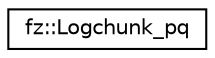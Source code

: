 digraph "Graphical Class Hierarchy"
{
 // LATEX_PDF_SIZE
  edge [fontname="Helvetica",fontsize="10",labelfontname="Helvetica",labelfontsize="10"];
  node [fontname="Helvetica",fontsize="10",shape=record];
  rankdir="LR";
  Node0 [label="fz::Logchunk_pq",height=0.2,width=0.4,color="black", fillcolor="white", style="filled",URL="$classfz_1_1Logchunk__pq.html",tooltip="A data types conversion helper class that can deliver the Postgres Log chunk table equivalent INSERT ..."];
}
